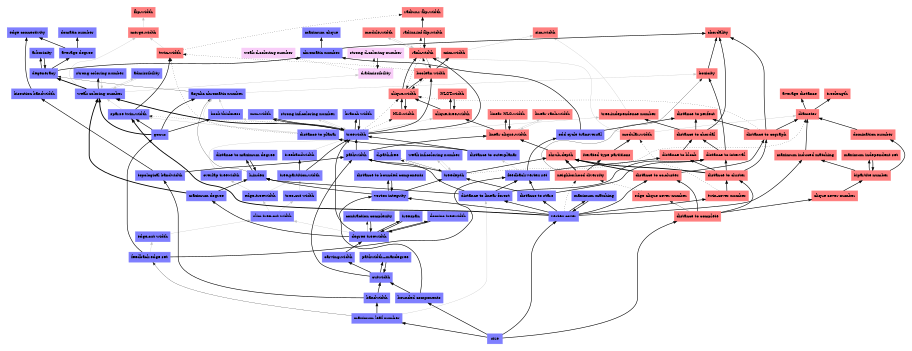 digraph parameter_inclusions_EhdXNA {
	node [color=lightblue2 style=filled]
	margin=0.04 size="6,6"
	rankdir = BT
	"n_8CgU0P" [label="tree-cut width" URL="/parameters/html/8CgU0P" color="#7f7fff" shape=box]
	"n_JQTHZS" [label="strong inf-coloring number" URL="/parameters/html/JQTHZS" color="#7f7fff" shape=box]
	"n_QP01gs" [label="tree-partition-width" URL="/parameters/html/QP01gs" color="#7f7fff" shape=box]
	"n_Xrpbv7" [label="NLC-width" URL="/parameters/html/Xrpbv7" color="#ff7f7f" shape=box]
	"n_aEGv5N" [label="sim-width" URL="/parameters/html/aEGv5N" color="#ff7f7f" shape=box]
	"n_F1NpDy" [label="size" URL="/parameters/html/F1NpDy" color="#7f7fff" shape=box]
	"n_4bj71L" [label="modular-width" URL="/parameters/html/4bj71L" color="#ff7f7f" shape=box]
	"n_QGZuUW" [label="acyclic chromatic number" URL="/parameters/html/QGZuUW" color="#7f7fff" shape=box]
	"n_zgMenA" [label="arboricity" URL="/parameters/html/zgMenA" color="#7f7fff" shape=box]
	"n_zH8PpT" [label="average distance" URL="/parameters/html/zH8PpT" color="#ff7f7f" shape=box]
	"n_IbKkUQ" [label="treespan" URL="/parameters/html/IbKkUQ" color="#7f7fff" shape=box]
	"n_Gq0onN" [label="domination number" URL="/parameters/html/Gq0onN" color="#ff7f7f" shape=box]
	"n_OdZQna" [label="distance to chordal" URL="/parameters/html/OdZQna" color="#ff7f7f" shape=box]
	"n_Z10jME" [label="distance to stars" URL="/parameters/html/Z10jME" color="#7f7fff" shape=box]
	"n_lIcmuR" [label="branch width" URL="/parameters/html/lIcmuR" color="#7f7fff" shape=box]
	"n_HTk9PZ" [label="feedback edge set" URL="/parameters/html/HTk9PZ" color="#7f7fff" shape=box]
	"n_GNTwUS" [label="h-index" URL="/parameters/html/GNTwUS" color="#7f7fff" shape=box]
	"n_UyQ5yM" [label="maximum degree" URL="/parameters/html/UyQ5yM" color="#7f7fff" shape=box]
	"n_yihnem" [label="strong d-coloring number" URL="/parameters/html/yihnem" color="#f8cdf8" shape=box]
	"n_G1Cwmc" [label="iterated type partitions" URL="/parameters/html/G1Cwmc" color="#ff7f7f" shape=box]
	"n_4DIiH0" [label="radius-r flip-width" URL="/parameters/html/4DIiH0" color="#ff7f7f" shape=box]
	"n_Pqiy2C" [label="d-admissibility" URL="/parameters/html/Pqiy2C" color="#f8cdf8" shape=box]
	"n_WmIFB1" [label="mim-width" URL="/parameters/html/WmIFB1" color="#ff7f7f" shape=box]
	"n_VHClqR" [label="pathwidth" URL="/parameters/html/VHClqR" color="#7f7fff" shape=box]
	"n_5Q7fuR" [label="treewidth" URL="/parameters/html/5Q7fuR" color="#7f7fff" shape=box]
	"n_fNR6QK" [label="tree-independence number" URL="/parameters/html/fNR6QK" color="#ff7f7f" shape=box]
	"n_v4sLfO" [label="admissibility" URL="/parameters/html/v4sLfO" color="#7f7fff" shape=box]
	"n_BN92vX" [label="maximum leaf number" URL="/parameters/html/BN92vX" color="#7f7fff" shape=box]
	"n_wg5HuV" [label="clique-width" URL="/parameters/html/wg5HuV" color="#ff7f7f" shape=box]
	"n_3F3oc3" [label="weak d-coloring number" URL="/parameters/html/3F3oc3" color="#f8cdf8" shape=box]
	"n_uDXX2i" [label="distance to cograph" URL="/parameters/html/uDXX2i" color="#ff7f7f" shape=box]
	"n_v09DMY" [label="linear NLC-width" URL="/parameters/html/v09DMY" color="#ff7f7f" shape=box]
	"n_aXw3Co" [label="distance to cluster" URL="/parameters/html/aXw3Co" color="#ff7f7f" shape=box]
	"n_KD6n2n" [label="weak coloring number" URL="/parameters/html/KD6n2n" color="#7f7fff" shape=box]
	"n_wUdmUb" [label="bisection bandwidth" URL="/parameters/html/wUdmUb" color="#7f7fff" shape=box]
	"n_t7c4mp" [label="bounded components" URL="/parameters/html/t7c4mp" color="#7f7fff" shape=box]
	"n_doijTS" [label="book thickness" URL="/parameters/html/doijTS" color="#7f7fff" shape=box]
	"n_7P9WUz" [label="clique-tree-width" URL="/parameters/html/7P9WUz" color="#ff7f7f" shape=box]
	"n_aEs5ap" [label="domino treewidth" URL="/parameters/html/aEs5ap" color="#7f7fff" shape=box]
	"n_GzMYlT" [label="maximum induced matching" URL="/parameters/html/GzMYlT" color="#ff7f7f" shape=box]
	"n_ZNqIlN" [label="edge-cut width" URL="/parameters/html/ZNqIlN" color="#7f7fff" shape=box]
	"n_cHugsk" [label="linear rank-width" URL="/parameters/html/cHugsk" color="#ff7f7f" shape=box]
	"n_MLJMRH" [label="distance to planar" URL="/parameters/html/MLJMRH" color="#7f7fff" shape=box]
	"n_s4EiWI" [label="d-path-free" URL="/parameters/html/s4EiWI" color="#7f7fff" shape=box]
	"n_KRV6tI" [label="domatic number" URL="/parameters/html/KRV6tI" color="#7f7fff" shape=box]
	"n_pKi2tL" [label="edge-treewidth" URL="/parameters/html/pKi2tL" color="#7f7fff" shape=box]
	"n_VowkuW" [label="degeneracy" URL="/parameters/html/VowkuW" color="#7f7fff" shape=box]
	"n_q7zHeT" [label="maximum clique" URL="/parameters/html/q7zHeT" color="#7f7fff" shape=box]
	"n_fojquT" [label="rank-width" URL="/parameters/html/fojquT" color="#ff7f7f" shape=box]
	"n_oFvl4c" [label="slim tree-cut width" URL="/parameters/html/oFvl4c" color="#7f7fff" shape=box]
	"n_a7MpiT" [label="boxicity" URL="/parameters/html/a7MpiT" color="#ff7f7f" shape=box]
	"n_xNJnFb" [label="distance to block" URL="/parameters/html/xNJnFb" color="#ff7f7f" shape=box]
	"n_2LDMQ6" [label="distance to complete" URL="/parameters/html/2LDMQ6" color="#ff7f7f" shape=box]
	"n_veU7Jf" [label="maximum matching" URL="/parameters/html/veU7Jf" color="#7f7fff" shape=box]
	"n_SnA7Eq" [label="topological bandwidth" URL="/parameters/html/SnA7Eq" color="#7f7fff" shape=box]
	"n_fTqo40" [label="chordality" URL="/parameters/html/fTqo40" color="#ff7f7f" shape=box]
	"n_d7vRYU" [label="mm-width" URL="/parameters/html/d7vRYU" color="#7f7fff" shape=box]
	"n_fQj3wU" [label="linear clique-width" URL="/parameters/html/fQj3wU" color="#ff7f7f" shape=box]
	"n_w3LxG1" [label="treebandwidth" URL="/parameters/html/w3LxG1" color="#7f7fff" shape=box]
	"n_KEP2qM" [label="treedepth" URL="/parameters/html/KEP2qM" color="#7f7fff" shape=box]
	"n_jYG7BR" [label="flip-width" URL="/parameters/html/jYG7BR" color="#ff7f7f" shape=box]
	"n_1dQQ87" [label="bipartite number" URL="/parameters/html/1dQQ87" color="#ff7f7f" shape=box]
	"n_JbqZoT" [label="edge connectivity" URL="/parameters/html/JbqZoT" color="#7f7fff" shape=box]
	"n_z0y4TW" [label="average degree" URL="/parameters/html/z0y4TW" color="#7f7fff" shape=box]
	"n_TLx1pz" [label="cutwidth" URL="/parameters/html/TLx1pz" color="#7f7fff" shape=box]
	"n_AVc2K6" [label="distance to interval" URL="/parameters/html/AVc2K6" color="#ff7f7f" shape=box]
	"n_GNOiyB" [label="feedback vertex set" URL="/parameters/html/GNOiyB" color="#7f7fff" shape=box]
	"n_nCWUh3" [label="degree treewidth" URL="/parameters/html/nCWUh3" color="#7f7fff" shape=box]
	"n_6BWcgd" [label="pathwidth+maxdegree" URL="/parameters/html/6BWcgd" color="#7f7fff" shape=box]
	"n_nYXiuT" [label="radius-inf flip-width" URL="/parameters/html/nYXiuT" color="#ff7f7f" shape=box]
	"n_LlWzhg" [label="contraction complexity" URL="/parameters/html/LlWzhg" color="#7f7fff" shape=box]
	"n_p4bTjp" [label="diameter" URL="/parameters/html/p4bTjp" color="#ff7f7f" shape=box]
	"n_yk7XP0" [label="distance to linear forest" URL="/parameters/html/yk7XP0" color="#7f7fff" shape=box]
	"n_w7MmyW" [label="chromatic number" URL="/parameters/html/w7MmyW" color="#7f7fff" shape=box]
	"n_kRR8zx" [label="distance to maximum degree" URL="/parameters/html/kRR8zx" color="#7f7fff" shape=box]
	"n_kJZKgd" [label="distance to perfect" URL="/parameters/html/kJZKgd" color="#ff7f7f" shape=box]
	"n_mOri44" [label="NLCT-width" URL="/parameters/html/mOri44" color="#ff7f7f" shape=box]
	"n_NTgNzT" [label="shrub-depth" URL="/parameters/html/NTgNzT" color="#ff7f7f" shape=box]
	"n_2FM8hj" [label="sparse twin-width" URL="/parameters/html/2FM8hj" color="#7f7fff" shape=box]
	"n_dS6OgO" [label="carving-width" URL="/parameters/html/dS6OgO" color="#7f7fff" shape=box]
	"n_P8yP3M" [label="overlap treewidth" URL="/parameters/html/P8yP3M" color="#7f7fff" shape=box]
	"n_PxVh3F" [label="strong coloring number" URL="/parameters/html/PxVh3F" color="#7f7fff" shape=box]
	"n_JA2nKw" [label="treelength" URL="/parameters/html/JA2nKw" color="#ff7f7f" shape=box]
	"n_4lp9Yj" [label="vertex cover" URL="/parameters/html/4lp9Yj" color="#7f7fff" shape=box]
	"n_DfwI9E" [label="weak inf-coloring number" URL="/parameters/html/DfwI9E" color="#7f7fff" shape=box]
	"n_KVhJFB" [label="vertex integrity" URL="/parameters/html/KVhJFB" color="#7f7fff" shape=box]
	"n_Ve5ruW" [label="odd cycle transversal" URL="/parameters/html/Ve5ruW" color="#7f7fff" shape=box]
	"n_VomShB" [label="clique cover number" URL="/parameters/html/VomShB" color="#ff7f7f" shape=box]
	"n_aP5a38" [label="bandwidth" URL="/parameters/html/aP5a38" color="#7f7fff" shape=box]
	"n_lPHVWU" [label="distance to outerplanar" URL="/parameters/html/lPHVWU" color="#7f7fff" shape=box]
	"n_mHtXUU" [label="maximum independent set" URL="/parameters/html/mHtXUU" color="#ff7f7f" shape=box]
	"n_MUnHA0" [label="twin-cover number" URL="/parameters/html/MUnHA0" color="#ff7f7f" shape=box]
	"n_OrH7et" [label="twin-width" URL="/parameters/html/OrH7et" color="#ff7f7f" shape=box]
	"n_gbaHdw" [label="genus" URL="/parameters/html/gbaHdw" color="#7f7fff" shape=box]
	"n_vMs3RS" [label="neighborhood diversity" URL="/parameters/html/vMs3RS" color="#ff7f7f" shape=box]
	"n_A2jPWT" [label="boolean width" URL="/parameters/html/A2jPWT" color="#ff7f7f" shape=box]
	"n_RPTCxd" [label="distance to bounded components" URL="/parameters/html/RPTCxd" color="#7f7fff" shape=box]
	"n_EV3FqL" [label="module-width" URL="/parameters/html/EV3FqL" color="#ff7f7f" shape=box]
	"n_hbfWwE" [label="distance to co-cluster" URL="/parameters/html/hbfWwE" color="#ff7f7f" shape=box]
	"n_UWmTKl" [label="merge-width" URL="/parameters/html/UWmTKl" color="#ff7f7f" shape=box]
	"n_nYQDv6" [label="edge clique cover number" URL="/parameters/html/nYQDv6" color="#ff7f7f" shape=box]
	"n_uDXX2i" -> "n_fTqo40" [label="" decorate=true lblstyle="above, sloped" weight="100" penwidth="2.0"]
	"n_uDXX2i" -> "n_wg5HuV" [label="" decorate=true lblstyle="above, sloped" style="dotted" weight="1" penwidth="1.0"]
	"n_GNOiyB" -> "n_Ve5ruW" [label="" decorate=true lblstyle="above, sloped" weight="100" penwidth="2.0"]
	"n_AVc2K6" -> "n_a7MpiT" [label="" decorate=true lblstyle="above, sloped" weight="100" penwidth="2.0"]
	"n_nCWUh3" -> "n_oFvl4c" [label="" decorate=true lblstyle="above, sloped" color="gray" weight="1"]
	"n_veU7Jf" -> "n_4lp9Yj" [label="" decorate=true lblstyle="above, sloped" weight="100" penwidth="2.0"]
	"n_KEP2qM" -> "n_s4EiWI" [label="" decorate=true lblstyle="above, sloped" style="dotted" weight="1" penwidth="1.0"]
	"n_vMs3RS" -> "n_G1Cwmc" [label="" decorate=true lblstyle="above, sloped" weight="100" penwidth="2.0"]
	"n_KD6n2n" -> "n_UWmTKl" [label="" decorate=true lblstyle="above, sloped" color="gray" weight="1"]
	"n_yk7XP0" -> "n_GNTwUS" [label="" decorate=true lblstyle="above, sloped" weight="100" penwidth="2.0"]
	"n_Xrpbv7" -> "n_wg5HuV" [label="" decorate=true lblstyle="above, sloped" weight="100" penwidth="2.0"]
	"n_WmIFB1" -> "n_aEGv5N" [label="" decorate=true lblstyle="above, sloped" color="gray" weight="1"]
	"n_5Q7fuR" -> "n_doijTS" [label="" decorate=true lblstyle="above, sloped" color="gray" weight="1"]
	"n_4lp9Yj" -> "n_GzMYlT" [label="" decorate=true lblstyle="above, sloped" weight="100" penwidth="2.0"]
	"n_aEs5ap" -> "n_nCWUh3" [label="" decorate=true lblstyle="above, sloped" weight="100" penwidth="2.0"]
	"n_lPHVWU" -> "n_5Q7fuR" [label="" decorate=true lblstyle="above, sloped" weight="100" penwidth="2.0"]
	"n_2LDMQ6" -> "n_hbfWwE" [label="" decorate=true lblstyle="above, sloped" weight="100" penwidth="2.0"]
	"n_Z10jME" -> "n_KEP2qM" [label="" decorate=true lblstyle="above, sloped" weight="100" penwidth="2.0"]
	"n_MLJMRH" -> "n_OrH7et" [label="" decorate=true lblstyle="above, sloped" style="dotted" weight="1" penwidth="1.0"]
	"n_4lp9Yj" -> "n_2FM8hj" [label="" decorate=true lblstyle="above, sloped" weight="100" penwidth="3.0"]
	"n_doijTS" -> "n_QGZuUW" [label="" decorate=true lblstyle="above, sloped" color="gray" weight="1"]
	"n_4lp9Yj" -> "n_Z10jME" [label="" decorate=true lblstyle="above, sloped" weight="100" penwidth="2.0"]
	"n_GzMYlT" -> "n_p4bTjp" [label="" decorate=true lblstyle="above, sloped" weight="100" penwidth="2.0"]
	"n_KEP2qM" -> "n_NTgNzT" [label="" decorate=true lblstyle="above, sloped" weight="100" penwidth="2.0"]
	"n_wg5HuV" -> "n_fojquT" [label="" decorate=true lblstyle="above, sloped" weight="100" penwidth="2.0"]
	"n_Gq0onN" -> "n_p4bTjp" [label="" decorate=true lblstyle="above, sloped" weight="100" penwidth="2.0"]
	"n_2FM8hj" -> "n_KD6n2n" [label="" decorate=true lblstyle="above, sloped" color="gray" weight="1"]
	"n_KD6n2n" -> "n_PxVh3F" [label="" decorate=true lblstyle="above, sloped" weight="100" penwidth="2.0"]
	"n_uDXX2i" -> "n_kJZKgd" [label="" decorate=true lblstyle="above, sloped" weight="100" penwidth="2.0"]
	"n_s4EiWI" -> "n_KEP2qM" [label="" decorate=true lblstyle="above, sloped" weight="20" penwidth="0.7"]
	"n_aXw3Co" -> "n_xNJnFb" [label="" decorate=true lblstyle="above, sloped" weight="100" penwidth="2.0"]
	"n_VowkuW" -> "n_w7MmyW" [label="" decorate=true lblstyle="above, sloped" weight="100" penwidth="2.0"]
	"n_HTk9PZ" -> "n_GNOiyB" [label="" decorate=true lblstyle="above, sloped" weight="100" penwidth="2.0"]
	"n_HTk9PZ" -> "n_gbaHdw" [label="" decorate=true lblstyle="above, sloped" weight="100" penwidth="2.0"]
	"n_a7MpiT" -> "n_fTqo40" [label="" decorate=true lblstyle="above, sloped" weight="100" penwidth="2.0"]
	"n_QGZuUW" -> "n_a7MpiT" [label="" decorate=true lblstyle="above, sloped" color="gray" weight="1"]
	"n_5Q7fuR" -> "n_d7vRYU" [label="" decorate=true lblstyle="above, sloped" weight="100" penwidth="2.0"]
	"n_wg5HuV" -> "n_A2jPWT" [label="" decorate=true lblstyle="above, sloped" weight="100" penwidth="2.0"]
	"n_OdZQna" -> "n_kJZKgd" [label="" decorate=true lblstyle="above, sloped" weight="100" penwidth="2.0"]
	"n_fojquT" -> "n_A2jPWT" [label="" decorate=true lblstyle="above, sloped" weight="20" penwidth="0.7"]
	"n_fojquT" -> "n_nYXiuT" [label="" decorate=true lblstyle="above, sloped" style="dotted" weight="1" penwidth="1.0"]
	"n_Ve5ruW" -> "n_w7MmyW" [label="" decorate=true lblstyle="above, sloped" weight="100" penwidth="2.0"]
	"n_Z10jME" -> "n_AVc2K6" [label="" decorate=true lblstyle="above, sloped" weight="100" penwidth="2.0"]
	"n_P8yP3M" -> "n_5Q7fuR" [label="" decorate=true lblstyle="above, sloped" color="gray" weight="1"]
	"n_4bj71L" -> "n_fojquT" [label="" decorate=true lblstyle="above, sloped" color="gray" weight="1"]
	"n_xNJnFb" -> "n_OdZQna" [label="" decorate=true lblstyle="above, sloped" weight="100" penwidth="2.0"]
	"n_wg5HuV" -> "n_Xrpbv7" [label="" decorate=true lblstyle="above, sloped" weight="100" penwidth="2.0"]
	"n_AVc2K6" -> "n_OdZQna" [label="" decorate=true lblstyle="above, sloped" weight="100" penwidth="2.0"]
	"n_6BWcgd" -> "n_TLx1pz" [label="" decorate=true lblstyle="above, sloped" weight="100" penwidth="2.0"]
	"n_fNR6QK" -> "n_aEGv5N" [label="" decorate=true lblstyle="above, sloped" color="gray" weight="1"]
	"n_GNOiyB" -> "n_xNJnFb" [label="" decorate=true lblstyle="above, sloped" weight="100" penwidth="2.0"]
	"n_nCWUh3" -> "n_IbKkUQ" [label="" decorate=true lblstyle="above, sloped" weight="100" penwidth="2.0"]
	"n_JQTHZS" -> "n_5Q7fuR" [label="" decorate=true lblstyle="above, sloped" color="gray" weight="1"]
	"n_VowkuW" -> "n_zgMenA" [label="" decorate=true lblstyle="above, sloped" weight="100" penwidth="2.0"]
	"n_NTgNzT" -> "n_fQj3wU" [label="" decorate=true lblstyle="above, sloped" weight="100" penwidth="2.0"]
	"n_QP01gs" -> "n_5Q7fuR" [label="" decorate=true lblstyle="above, sloped" weight="100" penwidth="2.0"]
	"n_UyQ5yM" -> "n_KD6n2n" [label="" decorate=true lblstyle="above, sloped" weight="100" penwidth="3.0"]
	"n_fojquT" -> "n_EV3FqL" [label="" decorate=true lblstyle="above, sloped" color="gray" weight="1"]
	"n_pKi2tL" -> "n_QP01gs" [label="" decorate=true lblstyle="above, sloped" color="gray" weight="1"]
	"n_w3LxG1" -> "n_5Q7fuR" [label="" decorate=true lblstyle="above, sloped" color="gray" weight="1"]
	"n_F1NpDy" -> "n_2LDMQ6" [label="" decorate=true lblstyle="above, sloped" weight="100" penwidth="2.0"]
	"n_MLJMRH" -> "n_2FM8hj" [label="" decorate=true lblstyle="above, sloped" color="gray" weight="1"]
	"n_vMs3RS" -> "n_NTgNzT" [label="" decorate=true lblstyle="above, sloped" weight="100" penwidth="3.0"]
	"n_d7vRYU" -> "n_5Q7fuR" [label="" decorate=true lblstyle="above, sloped" weight="100" penwidth="2.0"]
	"n_wUdmUb" -> "n_JbqZoT" [label="" decorate=true lblstyle="above, sloped" weight="100" penwidth="2.0"]
	"n_fQj3wU" -> "n_cHugsk" [label="" decorate=true lblstyle="above, sloped" color="gray" weight="1"]
	"n_OrH7et" -> "n_UWmTKl" [label="" decorate=true lblstyle="above, sloped" color="gray" weight="1"]
	"n_5Q7fuR" -> "n_Xrpbv7" [label="" decorate=true lblstyle="above, sloped" style="dotted" weight="1" penwidth="1.0"]
	"n_Z10jME" -> "n_GNOiyB" [label="" decorate=true lblstyle="above, sloped" weight="100" penwidth="2.0"]
	"n_lPHVWU" -> "n_MLJMRH" [label="" decorate=true lblstyle="above, sloped" weight="100" penwidth="2.0"]
	"n_gbaHdw" -> "n_KD6n2n" [label="" decorate=true lblstyle="above, sloped" weight="100" penwidth="3.0"]
	"n_fQj3wU" -> "n_v09DMY" [label="" decorate=true lblstyle="above, sloped" weight="100" penwidth="2.0"]
	"n_zgMenA" -> "n_VowkuW" [label="" decorate=true lblstyle="above, sloped" weight="100" penwidth="2.0"]
	"n_QGZuUW" -> "n_VowkuW" [label="" decorate=true lblstyle="above, sloped" weight="20" penwidth="0.7"]
	"n_BN92vX" -> "n_yk7XP0" [label="" decorate=true lblstyle="above, sloped" color="gray" weight="1"]
	"n_4lp9Yj" -> "n_yk7XP0" [label="" decorate=true lblstyle="above, sloped" weight="100" penwidth="2.0"]
	"n_nYXiuT" -> "n_fojquT" [label="" decorate=true lblstyle="above, sloped" weight="100" penwidth="2.0"]
	"n_yk7XP0" -> "n_VHClqR" [label="" decorate=true lblstyle="above, sloped" weight="100" penwidth="2.0"]
	"n_aXw3Co" -> "n_uDXX2i" [label="" decorate=true lblstyle="above, sloped" weight="100" penwidth="2.0"]
	"n_KVhJFB" -> "n_GNTwUS" [label="" decorate=true lblstyle="above, sloped" weight="100" penwidth="2.0"]
	"n_nYQDv6" -> "n_vMs3RS" [label="" decorate=true lblstyle="above, sloped" style="dotted" weight="1" penwidth="1.0"]
	"n_VHClqR" -> "n_fQj3wU" [label="" decorate=true lblstyle="above, sloped" weight="100" penwidth="2.0"]
	"n_hbfWwE" -> "n_uDXX2i" [label="" decorate=true lblstyle="above, sloped" weight="100" penwidth="2.0"]
	"n_gbaHdw" -> "n_2FM8hj" [label="" decorate=true lblstyle="above, sloped" weight="100" penwidth="2.0"]
	"n_SnA7Eq" -> "n_wUdmUb" [label="" decorate=true lblstyle="above, sloped" weight="100" penwidth="2.0"]
	"n_KD6n2n" -> "n_VowkuW" [label="" decorate=true lblstyle="above, sloped" weight="100" penwidth="3.0"]
	"n_A2jPWT" -> "n_wg5HuV" [label="" decorate=true lblstyle="above, sloped" style="dotted" weight="1" penwidth="1.0"]
	"n_mOri44" -> "n_7P9WUz" [label="" decorate=true lblstyle="above, sloped" weight="100" penwidth="2.0"]
	"n_7P9WUz" -> "n_wg5HuV" [label="" decorate=true lblstyle="above, sloped" weight="100" penwidth="2.0"]
	"n_IbKkUQ" -> "n_nCWUh3" [label="" decorate=true lblstyle="above, sloped" weight="100" penwidth="2.0"]
	"n_gbaHdw" -> "n_doijTS" [label="" decorate=true lblstyle="above, sloped" weight="100" penwidth="2.0"]
	"n_MLJMRH" -> "n_QGZuUW" [label="" decorate=true lblstyle="above, sloped" color="gray" weight="1"]
	"n_fojquT" -> "n_wg5HuV" [label="" decorate=true lblstyle="above, sloped" style="dotted" weight="1" penwidth="1.0"]
	"n_4lp9Yj" -> "n_hbfWwE" [label="" decorate=true lblstyle="above, sloped" weight="100" penwidth="2.0"]
	"n_TLx1pz" -> "n_VHClqR" [label="" decorate=true lblstyle="above, sloped" weight="100" penwidth="2.0"]
	"n_GNOiyB" -> "n_lPHVWU" [label="" decorate=true lblstyle="above, sloped" color="gray" weight="1"]
	"n_nCWUh3" -> "n_UyQ5yM" [label="" decorate=true lblstyle="above, sloped" weight="100" penwidth="2.0"]
	"n_v09DMY" -> "n_fQj3wU" [label="" decorate=true lblstyle="above, sloped" weight="100" penwidth="2.0"]
	"n_w7MmyW" -> "n_fTqo40" [label="" decorate=true lblstyle="above, sloped" weight="100" penwidth="2.0"]
	"n_TLx1pz" -> "n_6BWcgd" [label="" decorate=true lblstyle="above, sloped" weight="100" penwidth="2.0"]
	"n_5Q7fuR" -> "n_wg5HuV" [label="" decorate=true lblstyle="above, sloped" style="dotted" weight="1" penwidth="1.0"]
	"n_dS6OgO" -> "n_nCWUh3" [label="" decorate=true lblstyle="above, sloped" weight="100" penwidth="2.0"]
	"n_p4bTjp" -> "n_zH8PpT" [label="" decorate=true lblstyle="above, sloped" weight="100" penwidth="2.0"]
	"n_yihnem" -> "n_Pqiy2C" [label="" decorate=true lblstyle="above, sloped" weight="100" penwidth="2.0"]
	"n_F1NpDy" -> "n_4lp9Yj" [label="" decorate=true lblstyle="above, sloped" weight="100" penwidth="2.0"]
	"n_yk7XP0" -> "n_GNOiyB" [label="" decorate=true lblstyle="above, sloped" weight="100" penwidth="2.0"]
	"n_KEP2qM" -> "n_VHClqR" [label="" decorate=true lblstyle="above, sloped" weight="100" penwidth="2.0"]
	"n_1dQQ87" -> "n_mHtXUU" [label="" decorate=true lblstyle="above, sloped" weight="100" penwidth="2.0"]
	"n_VowkuW" -> "n_z0y4TW" [label="" decorate=true lblstyle="above, sloped" weight="100" penwidth="2.0"]
	"n_1dQQ87" -> "n_Gq0onN" [label="" decorate=true lblstyle="above, sloped" weight="100" penwidth="2.0"]
	"n_F1NpDy" -> "n_t7c4mp" [label="" decorate=true lblstyle="above, sloped" weight="100" penwidth="2.0"]
	"n_Ve5ruW" -> "n_kJZKgd" [label="" decorate=true lblstyle="above, sloped" weight="100" penwidth="2.0"]
	"n_F1NpDy" -> "n_BN92vX" [label="" decorate=true lblstyle="above, sloped" weight="100" penwidth="2.0"]
	"n_4lp9Yj" -> "n_MUnHA0" [label="" decorate=true lblstyle="above, sloped" weight="100" penwidth="2.0"]
	"n_pKi2tL" -> "n_P8yP3M" [label="" decorate=true lblstyle="above, sloped" color="gray" weight="1"]
	"n_nCWUh3" -> "n_aEs5ap" [label="" decorate=true lblstyle="above, sloped" weight="100" penwidth="2.0"]
	"n_gbaHdw" -> "n_QGZuUW" [label="" decorate=true lblstyle="above, sloped" weight="100" penwidth="2.0"]
	"n_4lp9Yj" -> "n_veU7Jf" [label="" decorate=true lblstyle="above, sloped" weight="100" penwidth="2.0"]
	"n_VHClqR" -> "n_5Q7fuR" [label="" decorate=true lblstyle="above, sloped" weight="100" penwidth="2.0"]
	"n_OrH7et" -> "n_4DIiH0" [label="" decorate=true lblstyle="above, sloped" style="dotted" weight="1" penwidth="1.0"]
	"n_LlWzhg" -> "n_nCWUh3" [label="" decorate=true lblstyle="above, sloped" weight="100" penwidth="2.0"]
	"n_5Q7fuR" -> "n_JQTHZS" [label="" decorate=true lblstyle="above, sloped" color="gray" weight="1"]
	"n_nCWUh3" -> "n_LlWzhg" [label="" decorate=true lblstyle="above, sloped" weight="20" penwidth="0.7"]
	"n_t7c4mp" -> "n_TLx1pz" [label="" decorate=true lblstyle="above, sloped" weight="100" penwidth="2.0"]
	"n_5Q7fuR" -> "n_lIcmuR" [label="" decorate=true lblstyle="above, sloped" weight="100" penwidth="2.0"]
	"n_mHtXUU" -> "n_1dQQ87" [label="" decorate=true lblstyle="above, sloped" weight="100" penwidth="2.0"]
	"n_KVhJFB" -> "n_KEP2qM" [label="" decorate=true lblstyle="above, sloped" weight="100" penwidth="2.0"]
	"n_fQj3wU" -> "n_7P9WUz" [label="" decorate=true lblstyle="above, sloped" weight="100" penwidth="2.0"]
	"n_1dQQ87" -> "n_GzMYlT" [label="" decorate=true lblstyle="above, sloped" weight="100" penwidth="2.0"]
	"n_KVhJFB" -> "n_RPTCxd" [label="" decorate=true lblstyle="above, sloped" weight="100" penwidth="2.0"]
	"n_8CgU0P" -> "n_QP01gs" [label="" decorate=true lblstyle="above, sloped" color="gray" weight="1"]
	"n_nYXiuT" -> "n_4DIiH0" [label="" decorate=true lblstyle="above, sloped" weight="100" penwidth="2.0"]
	"n_MUnHA0" -> "n_4bj71L" [label="" decorate=true lblstyle="above, sloped" style="dotted" weight="1" penwidth="1.0"]
	"n_SnA7Eq" -> "n_VHClqR" [label="" decorate=true lblstyle="above, sloped" weight="100" penwidth="2.0"]
	"n_BN92vX" -> "n_aP5a38" [label="" decorate=true lblstyle="above, sloped" weight="100" penwidth="2.0"]
	"n_oFvl4c" -> "n_8CgU0P" [label="" decorate=true lblstyle="above, sloped" color="gray" weight="1"]
	"n_aXw3Co" -> "n_NTgNzT" [label="" decorate=true lblstyle="above, sloped" weight="100" penwidth="3.0"]
	"n_w7MmyW" -> "n_q7zHeT" [label="" decorate=true lblstyle="above, sloped" weight="100" penwidth="2.0"]
	"n_UWmTKl" -> "n_jYG7BR" [label="" decorate=true lblstyle="above, sloped" color="gray" weight="1"]
	"n_2FM8hj" -> "n_OrH7et" [label="" decorate=true lblstyle="above, sloped" weight="100" penwidth="2.0"]
	"n_G1Cwmc" -> "n_4bj71L" [label="" decorate=true lblstyle="above, sloped" weight="100" penwidth="2.0"]
	"n_aP5a38" -> "n_SnA7Eq" [label="" decorate=true lblstyle="above, sloped" weight="100" penwidth="2.0"]
	"n_Pqiy2C" -> "n_yihnem" [label="" decorate=true lblstyle="above, sloped" style="dotted" weight="1" penwidth="0.8"]
	"n_A2jPWT" -> "n_WmIFB1" [label="" decorate=true lblstyle="above, sloped" weight="100" penwidth="2.0"]
	"n_KD6n2n" -> "n_Pqiy2C" [label="" decorate=true lblstyle="above, sloped" color="gray" weight="1"]
	"n_nCWUh3" -> "n_5Q7fuR" [label="" decorate=true lblstyle="above, sloped" weight="100" penwidth="2.0"]
	"n_oFvl4c" -> "n_pKi2tL" [label="" decorate=true lblstyle="above, sloped" color="gray" weight="1"]
	"n_VomShB" -> "n_1dQQ87" [label="" decorate=true lblstyle="above, sloped" weight="100" penwidth="2.0"]
	"n_aP5a38" -> "n_TLx1pz" [label="" decorate=true lblstyle="above, sloped" weight="100" penwidth="2.0"]
	"n_z0y4TW" -> "n_KRV6tI" [label="" decorate=true lblstyle="above, sloped" weight="100" penwidth="2.0"]
	"n_QP01gs" -> "n_w3LxG1" [label="" decorate=true lblstyle="above, sloped" weight="100" penwidth="2.0"]
	"n_5Q7fuR" -> "n_KD6n2n" [label="" decorate=true lblstyle="above, sloped" weight="100" penwidth="3.0"]
	"n_hbfWwE" -> "n_NTgNzT" [label="" decorate=true lblstyle="above, sloped" weight="100" penwidth="3.0"]
	"n_OdZQna" -> "n_fTqo40" [label="" decorate=true lblstyle="above, sloped" weight="100" penwidth="2.0"]
	"n_UyQ5yM" -> "n_GNTwUS" [label="" decorate=true lblstyle="above, sloped" weight="100" penwidth="2.0"]
	"n_ZNqIlN" -> "n_oFvl4c" [label="" decorate=true lblstyle="above, sloped" color="gray" weight="1"]
	"n_kRR8zx" -> "n_GNTwUS" [label="" decorate=true lblstyle="above, sloped" weight="100" penwidth="2.0"]
	"n_z0y4TW" -> "n_JbqZoT" [label="" decorate=true lblstyle="above, sloped" weight="100" penwidth="2.0"]
	"n_4lp9Yj" -> "n_vMs3RS" [label="" decorate=true lblstyle="above, sloped" style="dotted" weight="1" penwidth="1.0"]
	"n_OdZQna" -> "n_fNR6QK" [label="" decorate=true lblstyle="above, sloped" weight="100" penwidth="2.0"]
	"n_5Q7fuR" -> "n_2FM8hj" [label="" decorate=true lblstyle="above, sloped" style="dotted" weight="1" penwidth="0.8"]
	"n_5Q7fuR" -> "n_fojquT" [label="" decorate=true lblstyle="above, sloped" weight="100" penwidth="2.0"]
	"n_cHugsk" -> "n_fQj3wU" [label="" decorate=true lblstyle="above, sloped" color="gray" weight="1"]
	"n_A2jPWT" -> "n_fojquT" [label="" decorate=true lblstyle="above, sloped" style="dotted" weight="1" penwidth="1.0"]
	"n_lIcmuR" -> "n_5Q7fuR" [label="" decorate=true lblstyle="above, sloped" weight="100" penwidth="2.0"]
	"n_yk7XP0" -> "n_AVc2K6" [label="" decorate=true lblstyle="above, sloped" weight="100" penwidth="2.0"]
	"n_Pqiy2C" -> "n_3F3oc3" [label="" decorate=true lblstyle="above, sloped" style="dotted" weight="1" penwidth="0.8"]
	"n_KEP2qM" -> "n_DfwI9E" [label="" decorate=true lblstyle="above, sloped" color="gray" weight="1"]
	"n_v4sLfO" -> "n_KD6n2n" [label="" decorate=true lblstyle="above, sloped" color="gray" weight="1"]
	"n_2LDMQ6" -> "n_VomShB" [label="" decorate=true lblstyle="above, sloped" weight="100" penwidth="2.0"]
	"n_4bj71L" -> "n_p4bTjp" [label="" decorate=true lblstyle="above, sloped" color="gray" weight="1"]
	"n_RPTCxd" -> "n_KVhJFB" [label="" decorate=true lblstyle="above, sloped" weight="100" penwidth="2.0"]
	"n_GNTwUS" -> "n_QGZuUW" [label="" decorate=true lblstyle="above, sloped" weight="20" penwidth="0.7"]
	"n_EV3FqL" -> "n_fojquT" [label="" decorate=true lblstyle="above, sloped" color="gray" weight="1"]
	"n_p4bTjp" -> "n_JA2nKw" [label="" decorate=true lblstyle="above, sloped" weight="100" penwidth="2.0"]
	"n_HTk9PZ" -> "n_ZNqIlN" [label="" decorate=true lblstyle="above, sloped" color="gray" weight="1"]
	"n_2LDMQ6" -> "n_nYQDv6" [label="" decorate=true lblstyle="above, sloped" weight="20" penwidth="0.7"]
	"n_KD6n2n" -> "n_v4sLfO" [label="" decorate=true lblstyle="above, sloped" color="gray" weight="1"]
	"n_DfwI9E" -> "n_KEP2qM" [label="" decorate=true lblstyle="above, sloped" color="gray" weight="1"]
	"n_5Q7fuR" -> "n_A2jPWT" [label="" decorate=true lblstyle="above, sloped" weight="100" penwidth="2.0"]
	"n_uDXX2i" -> "n_p4bTjp" [label="" decorate=true lblstyle="above, sloped" weight="100" penwidth="2.0"]
	"n_t7c4mp" -> "n_KVhJFB" [label="" decorate=true lblstyle="above, sloped" weight="100" penwidth="2.0"]
	"n_vMs3RS" -> "n_a7MpiT" [label="" decorate=true lblstyle="above, sloped" weight="20" penwidth="0.7"]
	"n_GNTwUS" -> "n_kRR8zx" [label="" decorate=true lblstyle="above, sloped" weight="100" penwidth="2.0"]
	"n_MUnHA0" -> "n_aXw3Co" [label="" decorate=true lblstyle="above, sloped" weight="100" penwidth="2.0"]
	"n_2LDMQ6" -> "n_aXw3Co" [label="" decorate=true lblstyle="above, sloped" weight="100" penwidth="2.0"]
	"n_4lp9Yj" -> "n_KVhJFB" [label="" decorate=true lblstyle="above, sloped" weight="100" penwidth="2.0"]
	"n_aXw3Co" -> "n_AVc2K6" [label="" decorate=true lblstyle="above, sloped" weight="100" penwidth="2.0"]
	"n_A2jPWT" -> "n_OrH7et" [label="" decorate=true lblstyle="above, sloped" style="dotted" weight="1" penwidth="1.0"]
	"n_KEP2qM" -> "n_p4bTjp" [label="" decorate=true lblstyle="above, sloped" style="dotted" weight="1" penwidth="1.0"]
	"n_BN92vX" -> "n_HTk9PZ" [label="" decorate=true lblstyle="above, sloped" weight="20" penwidth="0.7"]
	"n_PxVh3F" -> "n_KD6n2n" [label="" decorate=true lblstyle="above, sloped" color="gray" weight="1"]
	"n_5Q7fuR" -> "n_fNR6QK" [label="" decorate=true lblstyle="above, sloped" color="gray" weight="1"]
	"n_TLx1pz" -> "n_dS6OgO" [label="" decorate=true lblstyle="above, sloped" weight="100" penwidth="2.0"]
	"n_5Q7fuR" -> "n_7P9WUz" [label="" decorate=true lblstyle="above, sloped" color="gray" weight="1"]
	"n_7P9WUz" -> "n_mOri44" [label="" decorate=true lblstyle="above, sloped" weight="100" penwidth="2.0"]
}
